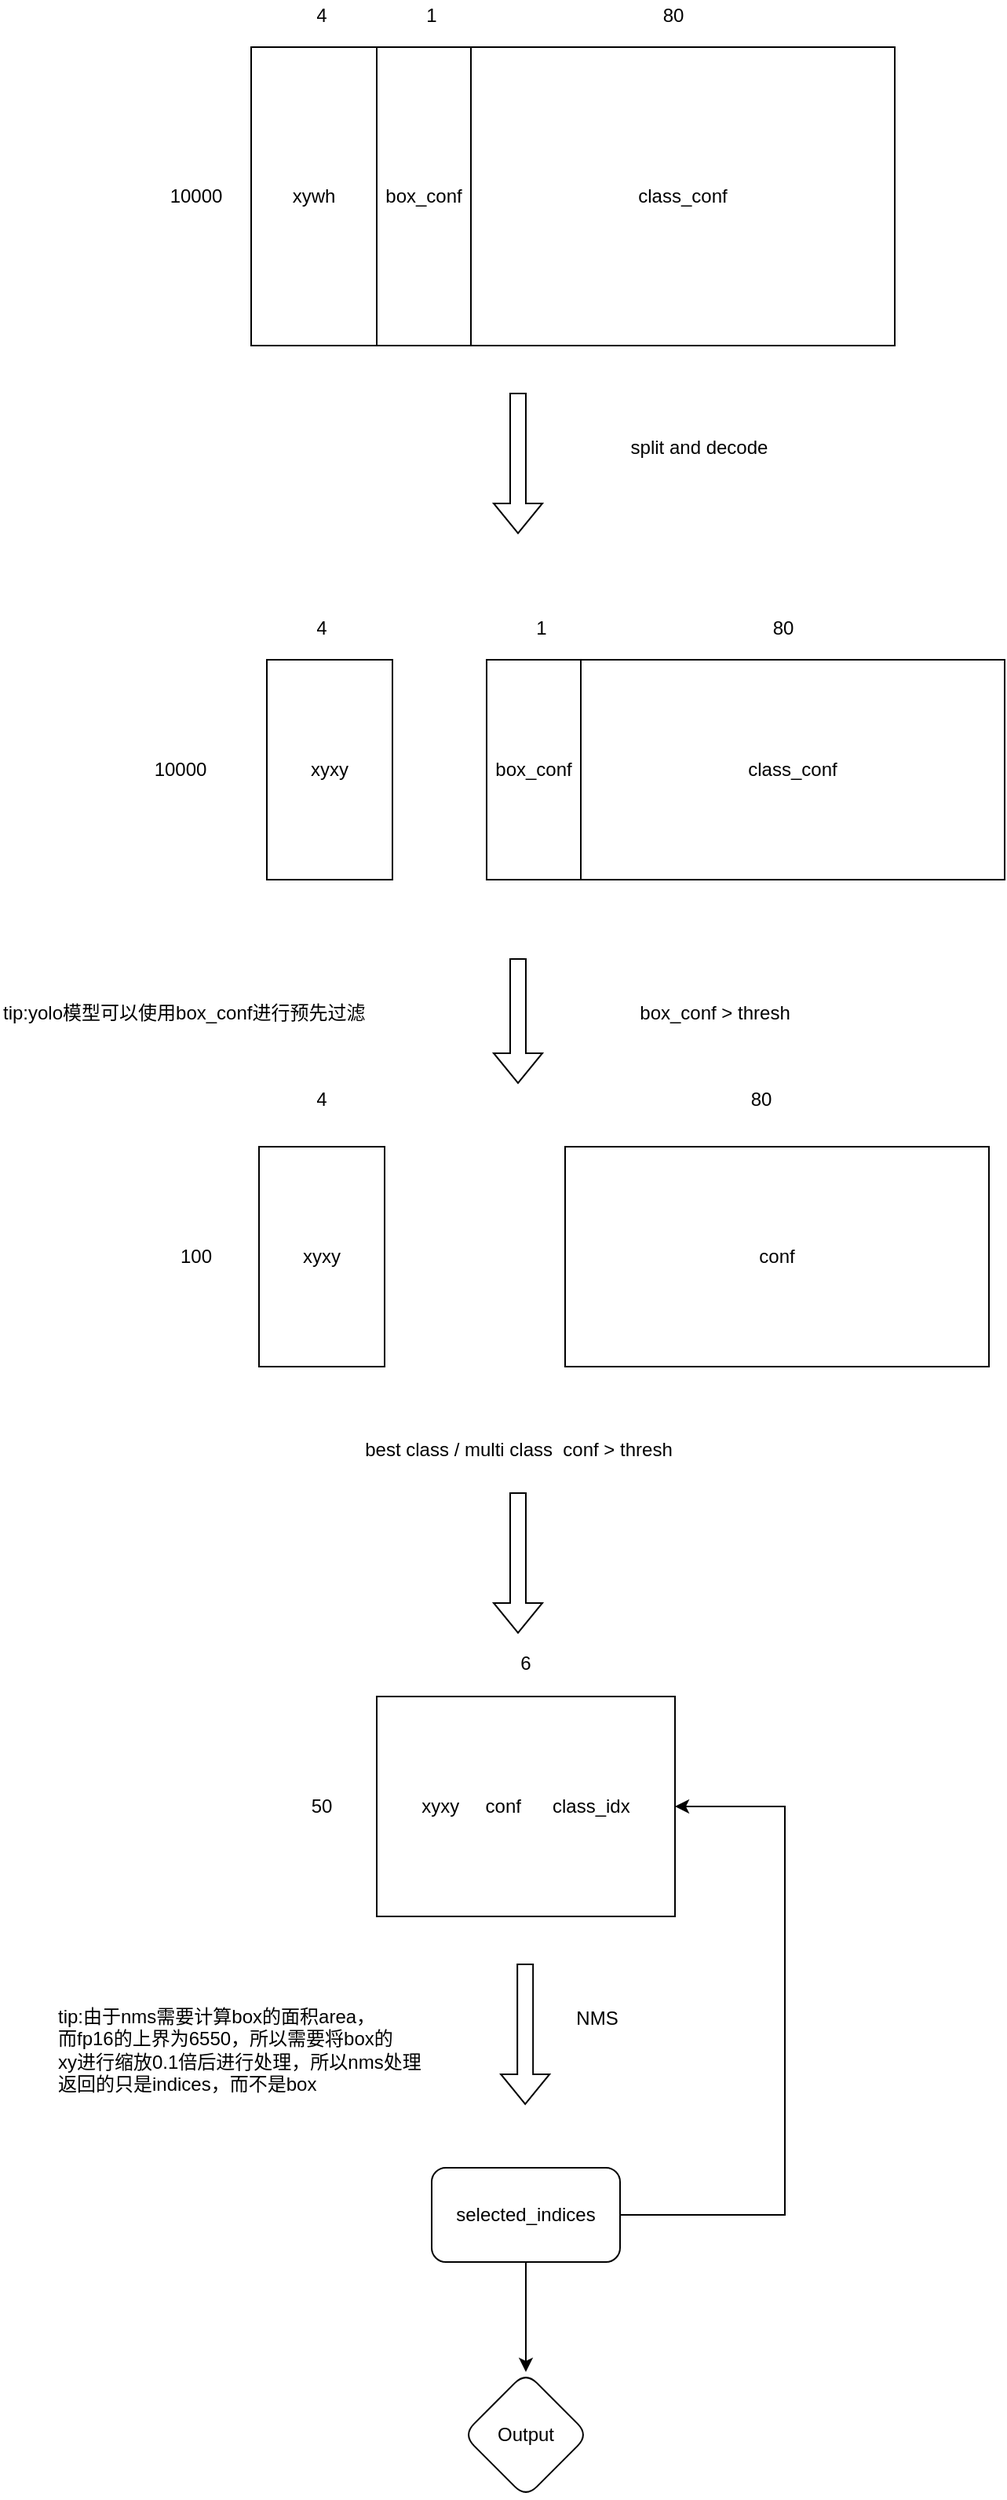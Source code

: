 <mxfile version="22.0.4" type="github">
  <diagram name="第 1 页" id="PRickzJFF1ZX3uBD7xGV">
    <mxGraphModel dx="1195" dy="658" grid="1" gridSize="10" guides="1" tooltips="1" connect="1" arrows="1" fold="1" page="1" pageScale="1" pageWidth="827" pageHeight="1169" math="0" shadow="0">
      <root>
        <mxCell id="0" />
        <mxCell id="1" parent="0" />
        <mxCell id="m_86nZOiMD_E4NC-TJkv-1" value="xywh" style="rounded=0;whiteSpace=wrap;html=1;" vertex="1" parent="1">
          <mxGeometry x="170" y="150" width="80" height="190" as="geometry" />
        </mxCell>
        <mxCell id="m_86nZOiMD_E4NC-TJkv-2" value="box_conf" style="rounded=0;whiteSpace=wrap;html=1;" vertex="1" parent="1">
          <mxGeometry x="250" y="150" width="60" height="190" as="geometry" />
        </mxCell>
        <mxCell id="m_86nZOiMD_E4NC-TJkv-3" value="class_conf" style="rounded=0;whiteSpace=wrap;html=1;" vertex="1" parent="1">
          <mxGeometry x="310" y="150" width="270" height="190" as="geometry" />
        </mxCell>
        <UserObject label="4" placeholders="1" name="Variable" id="m_86nZOiMD_E4NC-TJkv-4">
          <mxCell style="text;html=1;strokeColor=none;fillColor=none;align=center;verticalAlign=middle;whiteSpace=wrap;overflow=hidden;" vertex="1" parent="1">
            <mxGeometry x="190" y="120" width="50" height="20" as="geometry" />
          </mxCell>
        </UserObject>
        <UserObject label="1" placeholders="1" name="Variable" id="m_86nZOiMD_E4NC-TJkv-5">
          <mxCell style="text;html=1;strokeColor=none;fillColor=none;align=center;verticalAlign=middle;whiteSpace=wrap;overflow=hidden;" vertex="1" parent="1">
            <mxGeometry x="260" y="120" width="50" height="20" as="geometry" />
          </mxCell>
        </UserObject>
        <UserObject label="80" placeholders="1" name="Variable" id="m_86nZOiMD_E4NC-TJkv-6">
          <mxCell style="text;html=1;strokeColor=none;fillColor=none;align=center;verticalAlign=middle;whiteSpace=wrap;overflow=hidden;" vertex="1" parent="1">
            <mxGeometry x="414" y="120" width="50" height="20" as="geometry" />
          </mxCell>
        </UserObject>
        <UserObject label="10000" placeholders="1" name="Variable" id="m_86nZOiMD_E4NC-TJkv-7">
          <mxCell style="text;html=1;strokeColor=none;fillColor=none;align=center;verticalAlign=middle;whiteSpace=wrap;overflow=hidden;" vertex="1" parent="1">
            <mxGeometry x="110" y="235" width="50" height="20" as="geometry" />
          </mxCell>
        </UserObject>
        <mxCell id="m_86nZOiMD_E4NC-TJkv-8" value="" style="shape=flexArrow;endArrow=classic;html=1;rounded=0;" edge="1" parent="1">
          <mxGeometry width="50" height="50" relative="1" as="geometry">
            <mxPoint x="340" y="370" as="sourcePoint" />
            <mxPoint x="340" y="460" as="targetPoint" />
          </mxGeometry>
        </mxCell>
        <mxCell id="m_86nZOiMD_E4NC-TJkv-9" value="xyxy" style="rounded=0;whiteSpace=wrap;html=1;" vertex="1" parent="1">
          <mxGeometry x="180" y="540" width="80" height="140" as="geometry" />
        </mxCell>
        <mxCell id="m_86nZOiMD_E4NC-TJkv-10" value="box_conf" style="rounded=0;whiteSpace=wrap;html=1;" vertex="1" parent="1">
          <mxGeometry x="320" y="540" width="60" height="140" as="geometry" />
        </mxCell>
        <mxCell id="m_86nZOiMD_E4NC-TJkv-11" value="class_conf" style="rounded=0;whiteSpace=wrap;html=1;" vertex="1" parent="1">
          <mxGeometry x="380" y="540" width="270" height="140" as="geometry" />
        </mxCell>
        <UserObject label="4" placeholders="1" name="Variable" id="m_86nZOiMD_E4NC-TJkv-12">
          <mxCell style="text;html=1;strokeColor=none;fillColor=none;align=center;verticalAlign=middle;whiteSpace=wrap;overflow=hidden;" vertex="1" parent="1">
            <mxGeometry x="190" y="510" width="50" height="20" as="geometry" />
          </mxCell>
        </UserObject>
        <UserObject label="1" placeholders="1" name="Variable" id="m_86nZOiMD_E4NC-TJkv-13">
          <mxCell style="text;html=1;strokeColor=none;fillColor=none;align=center;verticalAlign=middle;whiteSpace=wrap;overflow=hidden;" vertex="1" parent="1">
            <mxGeometry x="330" y="510" width="50" height="20" as="geometry" />
          </mxCell>
        </UserObject>
        <UserObject label="80" placeholders="1" name="Variable" id="m_86nZOiMD_E4NC-TJkv-14">
          <mxCell style="text;html=1;strokeColor=none;fillColor=none;align=center;verticalAlign=middle;whiteSpace=wrap;overflow=hidden;" vertex="1" parent="1">
            <mxGeometry x="484" y="510" width="50" height="20" as="geometry" />
          </mxCell>
        </UserObject>
        <UserObject label="10000" placeholders="1" name="Variable" id="m_86nZOiMD_E4NC-TJkv-15">
          <mxCell style="text;html=1;strokeColor=none;fillColor=none;align=center;verticalAlign=middle;whiteSpace=wrap;overflow=hidden;" vertex="1" parent="1">
            <mxGeometry x="100" y="600" width="50" height="20" as="geometry" />
          </mxCell>
        </UserObject>
        <mxCell id="m_86nZOiMD_E4NC-TJkv-16" value="box_conf &amp;gt; thresh" style="text;html=1;align=center;verticalAlign=middle;resizable=0;points=[];autosize=1;strokeColor=none;fillColor=none;" vertex="1" parent="1">
          <mxGeometry x="405" y="750" width="120" height="30" as="geometry" />
        </mxCell>
        <mxCell id="m_86nZOiMD_E4NC-TJkv-17" value="" style="shape=flexArrow;endArrow=classic;html=1;rounded=0;" edge="1" parent="1">
          <mxGeometry width="50" height="50" relative="1" as="geometry">
            <mxPoint x="340" y="730" as="sourcePoint" />
            <mxPoint x="340" y="810" as="targetPoint" />
          </mxGeometry>
        </mxCell>
        <mxCell id="m_86nZOiMD_E4NC-TJkv-18" value="split and decode" style="text;html=1;align=center;verticalAlign=middle;resizable=0;points=[];autosize=1;strokeColor=none;fillColor=none;" vertex="1" parent="1">
          <mxGeometry x="400" y="390" width="110" height="30" as="geometry" />
        </mxCell>
        <mxCell id="m_86nZOiMD_E4NC-TJkv-19" value="xyxy" style="rounded=0;whiteSpace=wrap;html=1;" vertex="1" parent="1">
          <mxGeometry x="175" y="850" width="80" height="140" as="geometry" />
        </mxCell>
        <mxCell id="m_86nZOiMD_E4NC-TJkv-20" value="conf" style="rounded=0;whiteSpace=wrap;html=1;" vertex="1" parent="1">
          <mxGeometry x="370" y="850" width="270" height="140" as="geometry" />
        </mxCell>
        <UserObject label="80" placeholders="1" name="Variable" id="m_86nZOiMD_E4NC-TJkv-21">
          <mxCell style="text;html=1;strokeColor=none;fillColor=none;align=center;verticalAlign=middle;whiteSpace=wrap;overflow=hidden;" vertex="1" parent="1">
            <mxGeometry x="470" y="810" width="50" height="20" as="geometry" />
          </mxCell>
        </UserObject>
        <UserObject label="4" placeholders="1" name="Variable" id="m_86nZOiMD_E4NC-TJkv-22">
          <mxCell style="text;html=1;strokeColor=none;fillColor=none;align=center;verticalAlign=middle;whiteSpace=wrap;overflow=hidden;" vertex="1" parent="1">
            <mxGeometry x="190" y="810" width="50" height="20" as="geometry" />
          </mxCell>
        </UserObject>
        <UserObject label="100" placeholders="1" name="Variable" id="m_86nZOiMD_E4NC-TJkv-23">
          <mxCell style="text;html=1;strokeColor=none;fillColor=none;align=center;verticalAlign=middle;whiteSpace=wrap;overflow=hidden;" vertex="1" parent="1">
            <mxGeometry x="110" y="910" width="50" height="20" as="geometry" />
          </mxCell>
        </UserObject>
        <mxCell id="m_86nZOiMD_E4NC-TJkv-24" value="" style="shape=flexArrow;endArrow=classic;html=1;rounded=0;" edge="1" parent="1">
          <mxGeometry width="50" height="50" relative="1" as="geometry">
            <mxPoint x="340" y="1070" as="sourcePoint" />
            <mxPoint x="340" y="1160" as="targetPoint" />
          </mxGeometry>
        </mxCell>
        <mxCell id="m_86nZOiMD_E4NC-TJkv-26" value="best class / multi class&amp;nbsp; conf &amp;gt; thresh" style="text;html=1;align=center;verticalAlign=middle;resizable=0;points=[];autosize=1;strokeColor=none;fillColor=none;" vertex="1" parent="1">
          <mxGeometry x="230" y="1028" width="220" height="30" as="geometry" />
        </mxCell>
        <mxCell id="m_86nZOiMD_E4NC-TJkv-27" value="xyxy&amp;nbsp; &amp;nbsp; &amp;nbsp;conf&amp;nbsp; &amp;nbsp; &amp;nbsp; class_idx" style="rounded=0;whiteSpace=wrap;html=1;" vertex="1" parent="1">
          <mxGeometry x="250" y="1200" width="190" height="140" as="geometry" />
        </mxCell>
        <UserObject label="50" placeholders="1" name="Variable" id="m_86nZOiMD_E4NC-TJkv-28">
          <mxCell style="text;html=1;strokeColor=none;fillColor=none;align=center;verticalAlign=middle;whiteSpace=wrap;overflow=hidden;" vertex="1" parent="1">
            <mxGeometry x="190" y="1260" width="50" height="20" as="geometry" />
          </mxCell>
        </UserObject>
        <UserObject label="6" placeholders="1" name="Variable" id="m_86nZOiMD_E4NC-TJkv-29">
          <mxCell style="text;html=1;strokeColor=none;fillColor=none;align=center;verticalAlign=middle;whiteSpace=wrap;overflow=hidden;" vertex="1" parent="1">
            <mxGeometry x="320" y="1169" width="50" height="20" as="geometry" />
          </mxCell>
        </UserObject>
        <mxCell id="m_86nZOiMD_E4NC-TJkv-30" value="" style="shape=flexArrow;endArrow=classic;html=1;rounded=0;" edge="1" parent="1">
          <mxGeometry width="50" height="50" relative="1" as="geometry">
            <mxPoint x="344.58" y="1370" as="sourcePoint" />
            <mxPoint x="344.58" y="1460" as="targetPoint" />
          </mxGeometry>
        </mxCell>
        <mxCell id="m_86nZOiMD_E4NC-TJkv-31" value="NMS" style="text;html=1;align=center;verticalAlign=middle;resizable=0;points=[];autosize=1;strokeColor=none;fillColor=none;" vertex="1" parent="1">
          <mxGeometry x="365" y="1390" width="50" height="30" as="geometry" />
        </mxCell>
        <mxCell id="m_86nZOiMD_E4NC-TJkv-36" style="edgeStyle=orthogonalEdgeStyle;rounded=0;orthogonalLoop=1;jettySize=auto;html=1;entryX=1;entryY=0.5;entryDx=0;entryDy=0;exitX=1;exitY=0.5;exitDx=0;exitDy=0;" edge="1" parent="1" source="m_86nZOiMD_E4NC-TJkv-32" target="m_86nZOiMD_E4NC-TJkv-27">
          <mxGeometry relative="1" as="geometry">
            <Array as="points">
              <mxPoint x="510" y="1530" />
              <mxPoint x="510" y="1270" />
            </Array>
          </mxGeometry>
        </mxCell>
        <mxCell id="m_86nZOiMD_E4NC-TJkv-39" value="" style="edgeStyle=orthogonalEdgeStyle;rounded=0;orthogonalLoop=1;jettySize=auto;html=1;" edge="1" parent="1" source="m_86nZOiMD_E4NC-TJkv-32" target="m_86nZOiMD_E4NC-TJkv-38">
          <mxGeometry relative="1" as="geometry" />
        </mxCell>
        <mxCell id="m_86nZOiMD_E4NC-TJkv-32" value="selected_indices" style="rounded=1;whiteSpace=wrap;html=1;" vertex="1" parent="1">
          <mxGeometry x="285" y="1500" width="120" height="60" as="geometry" />
        </mxCell>
        <mxCell id="m_86nZOiMD_E4NC-TJkv-38" value="Output" style="rhombus;whiteSpace=wrap;html=1;rounded=1;" vertex="1" parent="1">
          <mxGeometry x="305" y="1630" width="80" height="80" as="geometry" />
        </mxCell>
        <mxCell id="m_86nZOiMD_E4NC-TJkv-40" value="tip:由于nms需要计算box的面积area，&lt;br&gt;而fp16的上界为6550，所以需要将box的&lt;br&gt;xy进行缩放0.1倍后进行处理，所以nms处理&lt;br&gt;返回的只是indices，而不是box" style="text;html=1;align=left;verticalAlign=middle;resizable=0;points=[];autosize=1;strokeColor=none;fillColor=none;" vertex="1" parent="1">
          <mxGeometry x="45" y="1390" width="250" height="70" as="geometry" />
        </mxCell>
        <mxCell id="m_86nZOiMD_E4NC-TJkv-41" value="tip:yolo模型可以使用box_conf进行预先过滤" style="text;html=1;align=left;verticalAlign=middle;resizable=0;points=[];autosize=1;strokeColor=none;fillColor=none;" vertex="1" parent="1">
          <mxGeometry x="10" y="750" width="250" height="30" as="geometry" />
        </mxCell>
      </root>
    </mxGraphModel>
  </diagram>
</mxfile>
